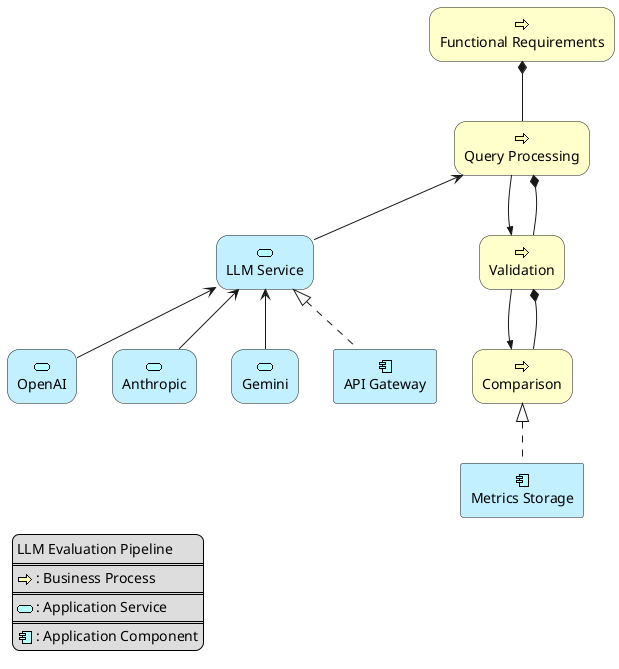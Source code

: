 @startuml
skinparam rectangle<<behavior>> {
    roundCorner 25
}

sprite $bProcess jar:archimate/business-process
sprite $aService jar:archimate/application-service
sprite $aComponent jar:archimate/application-component

' Business Process Layer
rectangle "Functional Requirements" as FR <<$bProcess>><<behavior>> #Business
rectangle "Query Processing" as QP <<$bProcess>><<behavior>> #Business
rectangle "Validation" as Validation <<$bProcess>><<behavior>> #Business
rectangle "Comparison" as Comparison <<$bProcess>><<behavior>> #Business

FR *-down- QP
QP *-down- Validation
Validation *-down- Comparison

QP -right->> Validation
Validation -right->> Comparison

' Application Services
rectangle "LLM Service" as LLMService <<$aService>><<behavior>> #Application
rectangle "OpenAI" as OpenAI <<$aService>><<behavior>> #Application
rectangle "Anthropic" as Anthropic <<$aService>><<behavior>> #Application
rectangle "Gemini" as Gemini <<$aService>><<behavior>> #Application

LLMService -up-> QP
OpenAI -up-> LLMService
Anthropic -up-> LLMService
Gemini -up-> LLMService

' Application Components
rectangle "API Gateway" as API <<$aComponent>> #Application
rectangle "Metrics Storage" as Metrics <<$aComponent>> #Application

API .up.|> LLMService
Metrics .up.|> Comparison

legend left
LLM Evaluation Pipeline
====
<$bProcess> : Business Process
====
<$aService> : Application Service
====
<$aComponent> : Application Component
endlegend

@enduml
